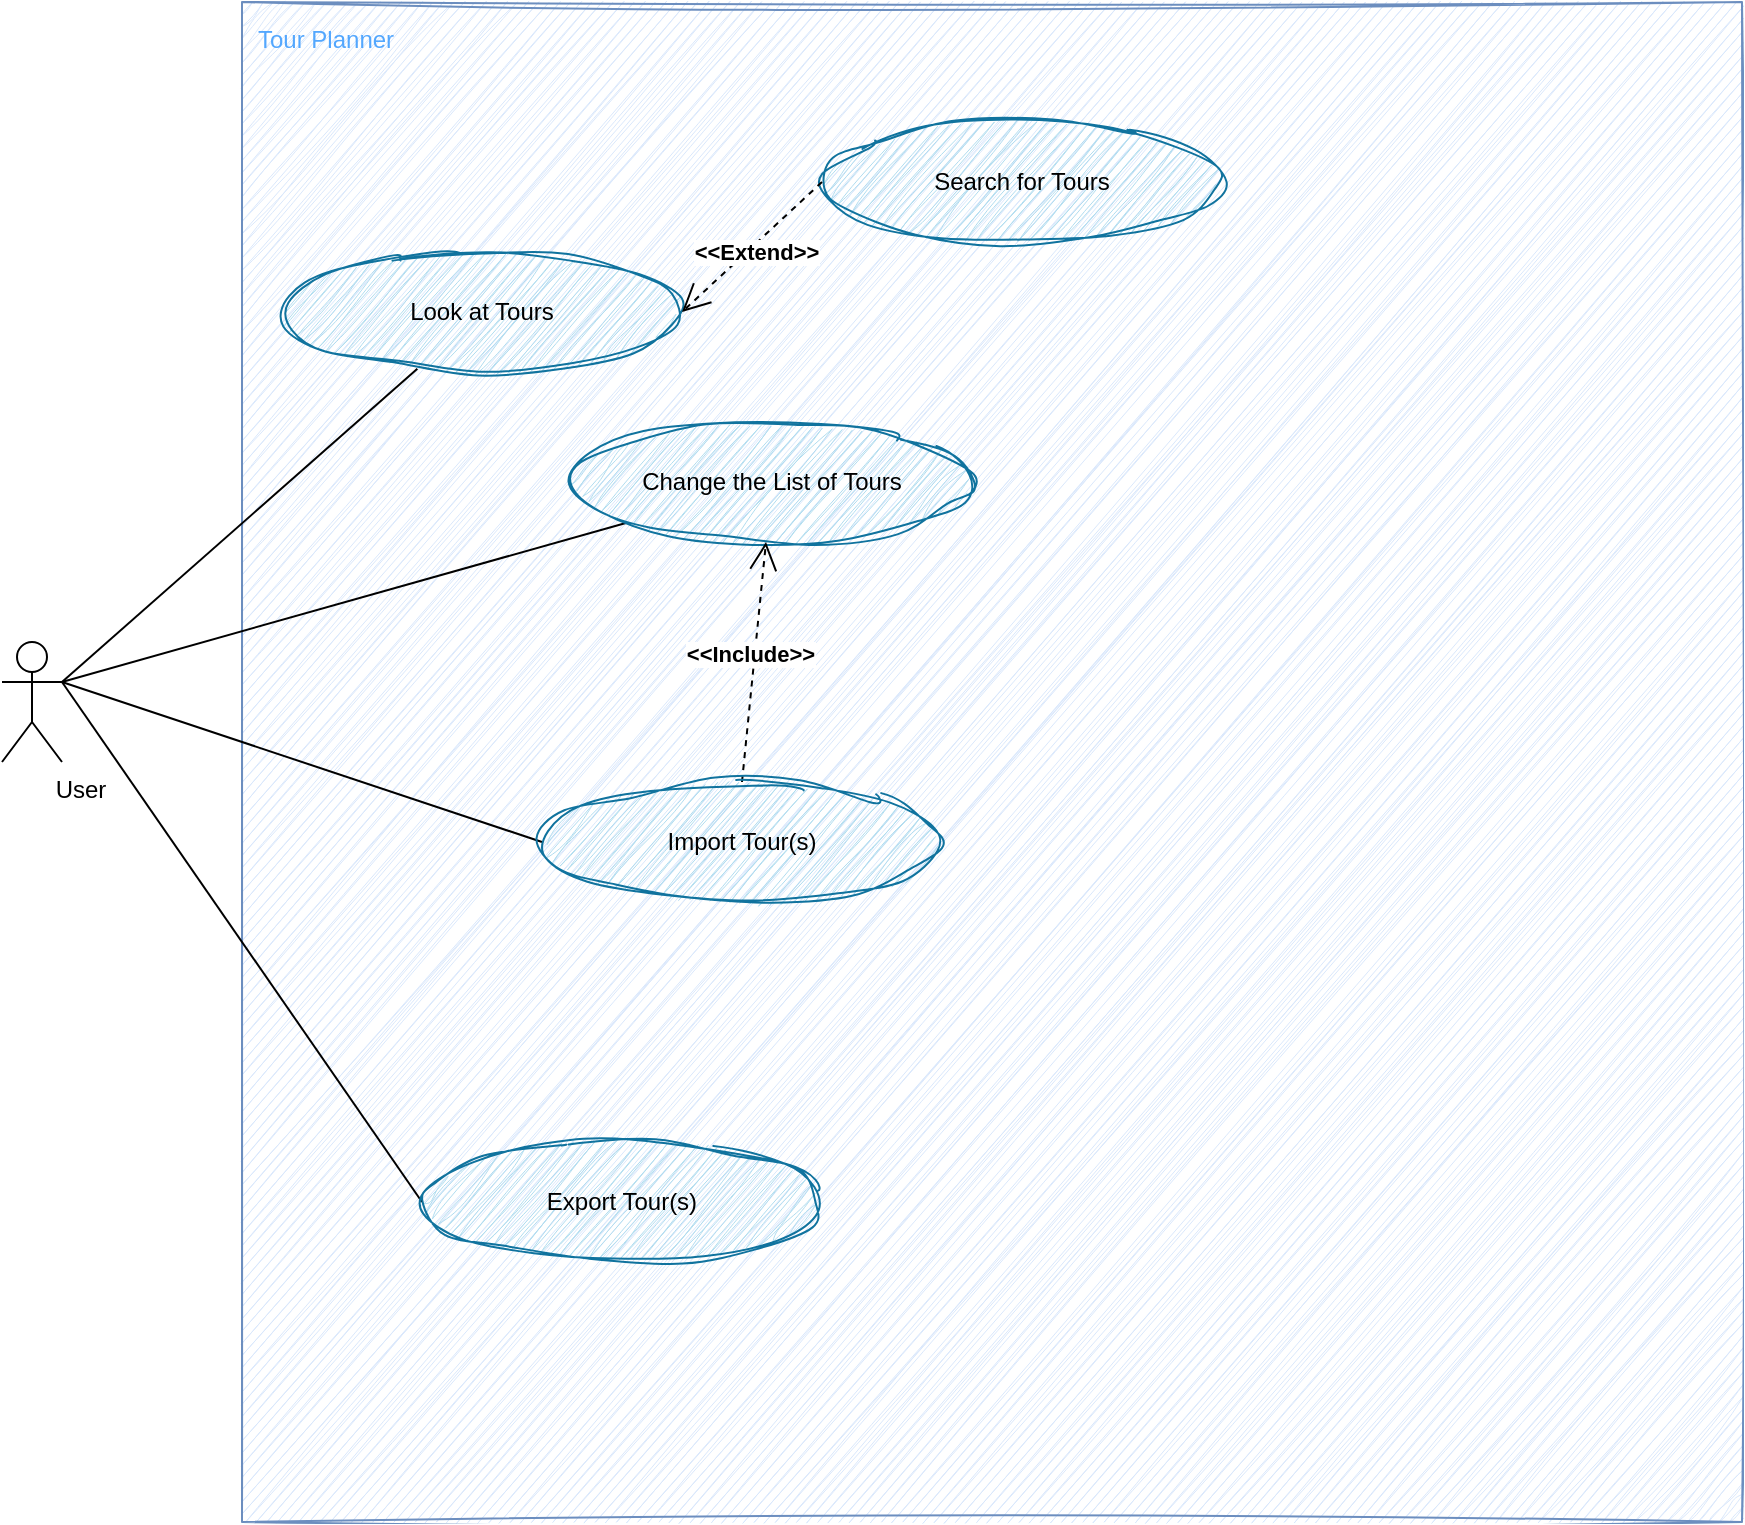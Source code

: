 <mxfile version="27.0.9">
  <diagram name="Page-1" id="w9xPK8IDXwSekjCgZmd5">
    <mxGraphModel dx="1426" dy="961" grid="1" gridSize="10" guides="1" tooltips="1" connect="1" arrows="1" fold="1" page="1" pageScale="1" pageWidth="850" pageHeight="1100" math="0" shadow="0">
      <root>
        <mxCell id="0" />
        <mxCell id="1" parent="0" />
        <mxCell id="Hu6-vxOFq3yTOBrIdBBz-1" value="Tour Planner" style="rounded=0;whiteSpace=wrap;html=1;fillColor=#dae8fc;strokeColor=#6c8ebf;align=left;labelPadding=0;sketch=1;curveFitting=1;jiggle=2;connectable=1;container=0;dropTarget=0;movableLabel=0;fontColor=light-dark(#53a7fe, #d4d4ff);allowArrows=0;editable=1;movable=0;resizable=1;rotatable=1;deletable=1;locked=0;" parent="1" vertex="1">
          <mxGeometry x="160" y="80" width="750" height="760" as="geometry">
            <mxPoint x="6" y="-361" as="offset" />
          </mxGeometry>
        </mxCell>
        <mxCell id="Hu6-vxOFq3yTOBrIdBBz-14" style="rounded=0;orthogonalLoop=1;jettySize=auto;html=1;exitX=1;exitY=0.333;exitDx=0;exitDy=0;exitPerimeter=0;strokeColor=default;align=center;verticalAlign=middle;fontFamily=Helvetica;fontSize=11;fontColor=default;labelBackgroundColor=default;endArrow=none;" parent="1" source="Hu6-vxOFq3yTOBrIdBBz-2" target="Hu6-vxOFq3yTOBrIdBBz-10" edge="1">
          <mxGeometry relative="1" as="geometry" />
        </mxCell>
        <mxCell id="o6hFNmdUfOOCfVFVGEK2-4" style="rounded=0;orthogonalLoop=1;jettySize=auto;html=1;exitX=1;exitY=0.333;exitDx=0;exitDy=0;exitPerimeter=0;strokeColor=default;align=center;verticalAlign=middle;fontFamily=Helvetica;fontSize=11;fontColor=default;labelBackgroundColor=default;endArrow=none;" edge="1" parent="1" source="Hu6-vxOFq3yTOBrIdBBz-2" target="Hu6-vxOFq3yTOBrIdBBz-15">
          <mxGeometry relative="1" as="geometry" />
        </mxCell>
        <mxCell id="o6hFNmdUfOOCfVFVGEK2-5" style="shape=connector;rounded=0;orthogonalLoop=1;jettySize=auto;html=1;exitX=1;exitY=0.333;exitDx=0;exitDy=0;exitPerimeter=0;entryX=0;entryY=0.5;entryDx=0;entryDy=0;strokeColor=default;align=center;verticalAlign=middle;fontFamily=Helvetica;fontSize=11;fontColor=default;labelBackgroundColor=default;endArrow=none;" edge="1" parent="1" source="Hu6-vxOFq3yTOBrIdBBz-2" target="Hu6-vxOFq3yTOBrIdBBz-17">
          <mxGeometry relative="1" as="geometry" />
        </mxCell>
        <mxCell id="o6hFNmdUfOOCfVFVGEK2-6" style="shape=connector;rounded=0;orthogonalLoop=1;jettySize=auto;html=1;exitX=1;exitY=0.333;exitDx=0;exitDy=0;exitPerimeter=0;entryX=0;entryY=0.5;entryDx=0;entryDy=0;strokeColor=default;align=center;verticalAlign=middle;fontFamily=Helvetica;fontSize=11;fontColor=default;labelBackgroundColor=default;endArrow=none;" edge="1" parent="1" source="Hu6-vxOFq3yTOBrIdBBz-2" target="Hu6-vxOFq3yTOBrIdBBz-16">
          <mxGeometry relative="1" as="geometry" />
        </mxCell>
        <mxCell id="Hu6-vxOFq3yTOBrIdBBz-2" value="User" style="shape=umlActor;verticalLabelPosition=bottom;verticalAlign=top;html=1;outlineConnect=0;movableLabel=1;" parent="1" vertex="1">
          <mxGeometry x="40" y="400" width="30" height="60" as="geometry">
            <mxPoint x="24" as="offset" />
          </mxGeometry>
        </mxCell>
        <mxCell id="Hu6-vxOFq3yTOBrIdBBz-10" value="Look at Tours" style="ellipse;whiteSpace=wrap;html=1;fillColor=#b1ddf0;strokeColor=#10739e;sketch=1;curveFitting=1;jiggle=2;" parent="1" vertex="1">
          <mxGeometry x="180" y="205" width="200" height="60" as="geometry" />
        </mxCell>
        <mxCell id="Hu6-vxOFq3yTOBrIdBBz-11" value="Search for Tours" style="ellipse;whiteSpace=wrap;html=1;fillColor=#b1ddf0;strokeColor=#10739e;sketch=1;curveFitting=1;jiggle=2;" parent="1" vertex="1">
          <mxGeometry x="450" y="140" width="200" height="60" as="geometry" />
        </mxCell>
        <mxCell id="Hu6-vxOFq3yTOBrIdBBz-15" value="Change the List of Tours" style="ellipse;whiteSpace=wrap;html=1;fillColor=#b1ddf0;strokeColor=#10739e;sketch=1;curveFitting=1;jiggle=2;" parent="1" vertex="1">
          <mxGeometry x="325" y="290" width="200" height="60" as="geometry" />
        </mxCell>
        <mxCell id="Hu6-vxOFq3yTOBrIdBBz-16" value="Export Tour(s)" style="ellipse;whiteSpace=wrap;html=1;fillColor=#b1ddf0;strokeColor=#10739e;sketch=1;curveFitting=1;jiggle=2;" parent="1" vertex="1">
          <mxGeometry x="250" y="650" width="200" height="60" as="geometry" />
        </mxCell>
        <mxCell id="o6hFNmdUfOOCfVFVGEK2-7" style="shape=connector;rounded=0;orthogonalLoop=1;jettySize=auto;html=1;exitX=0.5;exitY=0;exitDx=0;exitDy=0;strokeColor=default;align=center;verticalAlign=middle;fontFamily=Helvetica;fontSize=11;fontColor=default;labelBackgroundColor=default;endArrow=open;dashed=1;fontStyle=1;endSize=12;" edge="1" parent="1" source="Hu6-vxOFq3yTOBrIdBBz-17" target="Hu6-vxOFq3yTOBrIdBBz-15">
          <mxGeometry relative="1" as="geometry" />
        </mxCell>
        <mxCell id="o6hFNmdUfOOCfVFVGEK2-8" value="&amp;lt;&amp;lt;Include&amp;gt;&amp;gt;" style="edgeLabel;html=1;align=center;verticalAlign=middle;resizable=0;points=[];fontFamily=Helvetica;fontSize=11;fontColor=default;fontStyle=1;labelBackgroundColor=default;" vertex="1" connectable="0" parent="o6hFNmdUfOOCfVFVGEK2-7">
          <mxGeometry x="0.061" y="3" relative="1" as="geometry">
            <mxPoint as="offset" />
          </mxGeometry>
        </mxCell>
        <mxCell id="Hu6-vxOFq3yTOBrIdBBz-17" value="Import Tour(s)" style="ellipse;whiteSpace=wrap;html=1;fillColor=#b1ddf0;strokeColor=#10739e;sketch=1;curveFitting=1;jiggle=2;" parent="1" vertex="1">
          <mxGeometry x="310" y="470" width="200" height="60" as="geometry" />
        </mxCell>
        <mxCell id="o6hFNmdUfOOCfVFVGEK2-2" style="rounded=0;orthogonalLoop=1;jettySize=auto;html=1;strokeColor=default;align=center;verticalAlign=middle;fontFamily=Helvetica;fontSize=11;fontColor=default;labelBackgroundColor=default;endArrow=open;dashed=1;endSize=12;fontStyle=1;entryX=1;entryY=0.5;entryDx=0;entryDy=0;exitX=0;exitY=0.5;exitDx=0;exitDy=0;" edge="1" parent="1" source="Hu6-vxOFq3yTOBrIdBBz-11" target="Hu6-vxOFq3yTOBrIdBBz-10">
          <mxGeometry relative="1" as="geometry">
            <mxPoint x="440" y="890" as="sourcePoint" />
            <mxPoint x="590" y="890" as="targetPoint" />
          </mxGeometry>
        </mxCell>
        <mxCell id="o6hFNmdUfOOCfVFVGEK2-3" value="&amp;lt;&amp;lt;Extend&amp;gt;&amp;gt;" style="edgeLabel;html=1;align=center;verticalAlign=middle;resizable=0;points=[];rounded=0;dashed=1;strokeColor=default;fontFamily=Helvetica;fontSize=11;fontColor=default;fontStyle=1;labelBackgroundColor=default;" vertex="1" connectable="0" parent="o6hFNmdUfOOCfVFVGEK2-2">
          <mxGeometry x="0.02" y="3" relative="1" as="geometry">
            <mxPoint as="offset" />
          </mxGeometry>
        </mxCell>
      </root>
    </mxGraphModel>
  </diagram>
</mxfile>
